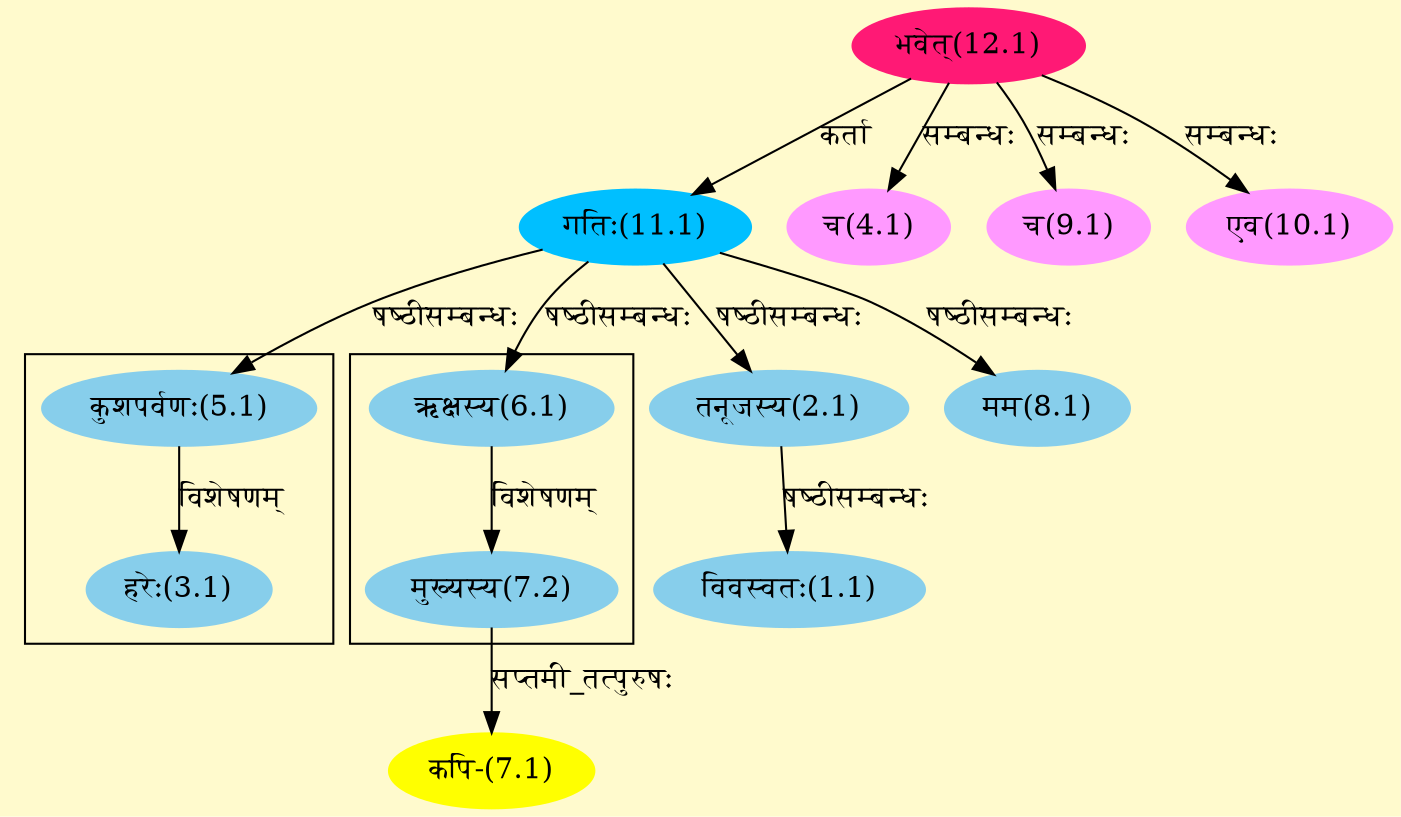 digraph G{
rankdir=BT;
 compound=true;
 bgcolor="lemonchiffon1";

subgraph cluster_1{
Node3_1 [style=filled, color="#87CEEB" label = "हरेः(3.1)"]
Node5_1 [style=filled, color="#87CEEB" label = "कुशपर्वणः(5.1)"]

}

subgraph cluster_2{
Node7_2 [style=filled, color="#87CEEB" label = "मुख्यस्य(7.2)"]
Node6_1 [style=filled, color="#87CEEB" label = "ऋक्षस्य(6.1)"]

}
Node1_1 [style=filled, color="#87CEEB" label = "विवस्वतः(1.1)"]
Node2_1 [style=filled, color="#87CEEB" label = "तनूजस्य(2.1)"]
Node11_1 [style=filled, color="#00BFFF" label = "गतिः(11.1)"]
Node4_1 [style=filled, color="#FF99FF" label = "च(4.1)"]
Node12_1 [style=filled, color="#FF1975" label = "भवेत्(12.1)"]
Node5_1 [style=filled, color="#87CEEB" label = "कुशपर्वणः(5.1)"]
Node6_1 [style=filled, color="#87CEEB" label = "ऋक्षस्य(6.1)"]
Node7_1 [style=filled, color="#FFFF00" label = "कपि-(7.1)"]
Node7_2 [style=filled, color="#87CEEB" label = "मुख्यस्य(7.2)"]
Node8_1 [style=filled, color="#87CEEB" label = "मम(8.1)"]
Node9_1 [style=filled, color="#FF99FF" label = "च(9.1)"]
Node10_1 [style=filled, color="#FF99FF" label = "एव(10.1)"]
/* Start of Relations section */

Node1_1 -> Node2_1 [  label="षष्ठीसम्बन्धः"  dir="back" ]
Node2_1 -> Node11_1 [  label="षष्ठीसम्बन्धः"  dir="back" ]
Node3_1 -> Node5_1 [  label="विशेषणम्"  dir="back" ]
Node4_1 -> Node12_1 [  label="सम्बन्धः"  dir="back" ]
Node5_1 -> Node11_1 [  label="षष्ठीसम्बन्धः"  dir="back" ]
Node6_1 -> Node11_1 [  label="षष्ठीसम्बन्धः"  dir="back" ]
Node7_1 -> Node7_2 [  label="सप्तमी_तत्पुरुषः"  dir="back" ]
Node7_2 -> Node6_1 [  label="विशेषणम्"  dir="back" ]
Node8_1 -> Node11_1 [  label="षष्ठीसम्बन्धः"  dir="back" ]
Node9_1 -> Node12_1 [  label="सम्बन्धः"  dir="back" ]
Node10_1 -> Node12_1 [  label="सम्बन्धः"  dir="back" ]
Node11_1 -> Node12_1 [  label="कर्ता"  dir="back" ]
}

